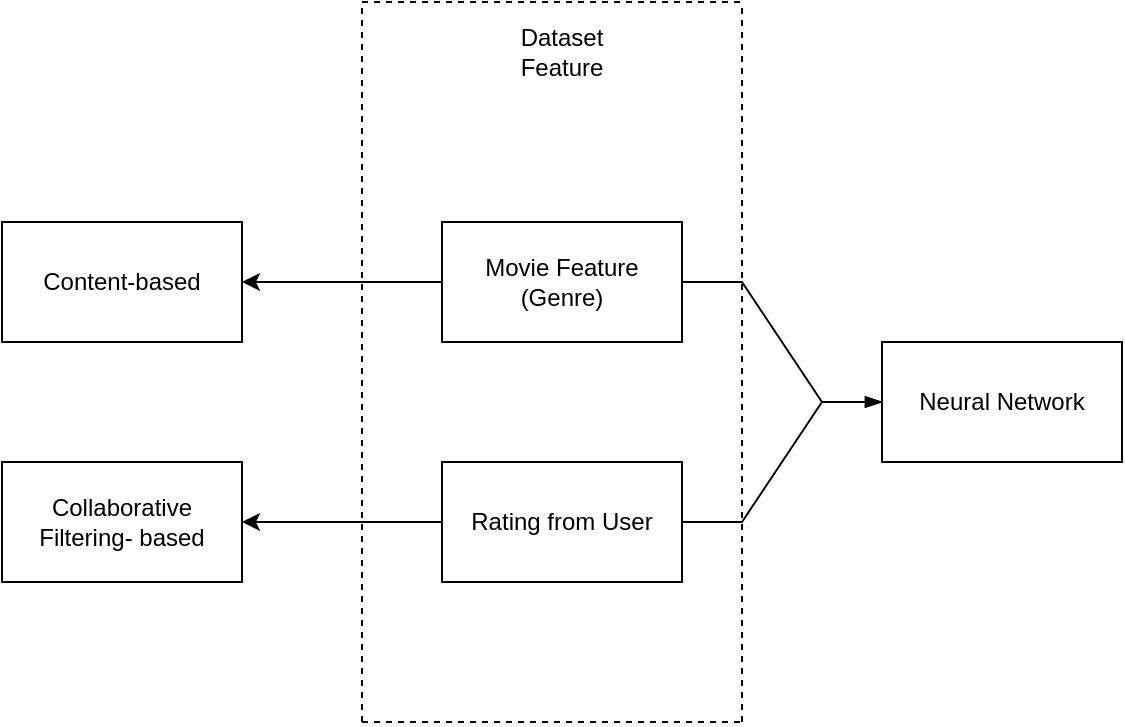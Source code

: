 <mxfile version="24.2.3" type="device">
  <diagram name="Page-1" id="ilSUZ8ma3tSh7dR4XqHl">
    <mxGraphModel dx="1434" dy="772" grid="1" gridSize="10" guides="1" tooltips="1" connect="1" arrows="1" fold="1" page="1" pageScale="1" pageWidth="850" pageHeight="1100" math="0" shadow="0">
      <root>
        <mxCell id="0" />
        <mxCell id="1" parent="0" />
        <mxCell id="O2ncf1XmMoVulrEGX2YZ-1" value="Content-based" style="rounded=0;whiteSpace=wrap;html=1;" vertex="1" parent="1">
          <mxGeometry x="110" y="230" width="120" height="60" as="geometry" />
        </mxCell>
        <mxCell id="O2ncf1XmMoVulrEGX2YZ-2" value="Collaborative Filtering- based" style="rounded=0;whiteSpace=wrap;html=1;" vertex="1" parent="1">
          <mxGeometry x="110" y="350" width="120" height="60" as="geometry" />
        </mxCell>
        <mxCell id="O2ncf1XmMoVulrEGX2YZ-3" value="Movie Feature&lt;div&gt;(Genre)&lt;/div&gt;" style="rounded=0;whiteSpace=wrap;html=1;" vertex="1" parent="1">
          <mxGeometry x="330" y="230" width="120" height="60" as="geometry" />
        </mxCell>
        <mxCell id="O2ncf1XmMoVulrEGX2YZ-4" value="Rating from User" style="rounded=0;whiteSpace=wrap;html=1;" vertex="1" parent="1">
          <mxGeometry x="330" y="350" width="120" height="60" as="geometry" />
        </mxCell>
        <mxCell id="O2ncf1XmMoVulrEGX2YZ-5" value="Neural Network" style="rounded=0;whiteSpace=wrap;html=1;" vertex="1" parent="1">
          <mxGeometry x="550" y="290" width="120" height="60" as="geometry" />
        </mxCell>
        <mxCell id="O2ncf1XmMoVulrEGX2YZ-6" value="" style="endArrow=none;dashed=1;html=1;rounded=0;" edge="1" parent="1">
          <mxGeometry width="50" height="50" relative="1" as="geometry">
            <mxPoint x="290" y="480" as="sourcePoint" />
            <mxPoint x="290" y="120" as="targetPoint" />
          </mxGeometry>
        </mxCell>
        <mxCell id="O2ncf1XmMoVulrEGX2YZ-7" value="" style="endArrow=none;dashed=1;html=1;rounded=0;" edge="1" parent="1">
          <mxGeometry width="50" height="50" relative="1" as="geometry">
            <mxPoint x="480" y="480" as="sourcePoint" />
            <mxPoint x="480" y="120" as="targetPoint" />
          </mxGeometry>
        </mxCell>
        <mxCell id="O2ncf1XmMoVulrEGX2YZ-8" value="" style="endArrow=none;dashed=1;html=1;rounded=0;" edge="1" parent="1">
          <mxGeometry width="50" height="50" relative="1" as="geometry">
            <mxPoint x="290" y="120" as="sourcePoint" />
            <mxPoint x="480" y="120" as="targetPoint" />
          </mxGeometry>
        </mxCell>
        <mxCell id="O2ncf1XmMoVulrEGX2YZ-9" value="" style="endArrow=none;dashed=1;html=1;rounded=0;" edge="1" parent="1">
          <mxGeometry width="50" height="50" relative="1" as="geometry">
            <mxPoint x="290" y="480" as="sourcePoint" />
            <mxPoint x="480" y="480" as="targetPoint" />
          </mxGeometry>
        </mxCell>
        <mxCell id="O2ncf1XmMoVulrEGX2YZ-10" value="Dataset Feature" style="text;html=1;align=center;verticalAlign=middle;whiteSpace=wrap;rounded=0;" vertex="1" parent="1">
          <mxGeometry x="360" y="130" width="60" height="30" as="geometry" />
        </mxCell>
        <mxCell id="O2ncf1XmMoVulrEGX2YZ-11" value="" style="endArrow=classic;html=1;rounded=0;entryX=1;entryY=0.5;entryDx=0;entryDy=0;" edge="1" parent="1" source="O2ncf1XmMoVulrEGX2YZ-3" target="O2ncf1XmMoVulrEGX2YZ-1">
          <mxGeometry width="50" height="50" relative="1" as="geometry">
            <mxPoint x="400" y="420" as="sourcePoint" />
            <mxPoint x="450" y="370" as="targetPoint" />
          </mxGeometry>
        </mxCell>
        <mxCell id="O2ncf1XmMoVulrEGX2YZ-12" value="" style="endArrow=classic;html=1;rounded=0;exitX=0;exitY=0.5;exitDx=0;exitDy=0;" edge="1" parent="1" source="O2ncf1XmMoVulrEGX2YZ-4" target="O2ncf1XmMoVulrEGX2YZ-2">
          <mxGeometry width="50" height="50" relative="1" as="geometry">
            <mxPoint x="340" y="270" as="sourcePoint" />
            <mxPoint x="240" y="270" as="targetPoint" />
          </mxGeometry>
        </mxCell>
        <mxCell id="O2ncf1XmMoVulrEGX2YZ-13" value="" style="edgeStyle=entityRelationEdgeStyle;fontSize=12;html=1;endArrow=blockThin;endFill=1;startArrow=none;rounded=0;startFill=0;exitX=1;exitY=0.5;exitDx=0;exitDy=0;" edge="1" parent="1" source="O2ncf1XmMoVulrEGX2YZ-4" target="O2ncf1XmMoVulrEGX2YZ-5">
          <mxGeometry width="60" height="60" relative="1" as="geometry">
            <mxPoint x="390" y="430" as="sourcePoint" />
            <mxPoint x="450" y="370" as="targetPoint" />
            <Array as="points">
              <mxPoint x="530" y="380" />
              <mxPoint x="490" y="300" />
              <mxPoint x="500" y="380" />
            </Array>
          </mxGeometry>
        </mxCell>
        <mxCell id="O2ncf1XmMoVulrEGX2YZ-14" value="" style="edgeStyle=entityRelationEdgeStyle;fontSize=12;html=1;endArrow=blockThin;endFill=1;startArrow=none;rounded=0;startFill=0;exitX=1;exitY=0.5;exitDx=0;exitDy=0;" edge="1" parent="1" source="O2ncf1XmMoVulrEGX2YZ-3" target="O2ncf1XmMoVulrEGX2YZ-5">
          <mxGeometry width="60" height="60" relative="1" as="geometry">
            <mxPoint x="460" y="390" as="sourcePoint" />
            <mxPoint x="560" y="330" as="targetPoint" />
            <Array as="points">
              <mxPoint x="440" y="260" />
              <mxPoint x="440" y="250" />
              <mxPoint x="540" y="390" />
              <mxPoint x="500" y="310" />
              <mxPoint x="510" y="390" />
            </Array>
          </mxGeometry>
        </mxCell>
      </root>
    </mxGraphModel>
  </diagram>
</mxfile>
